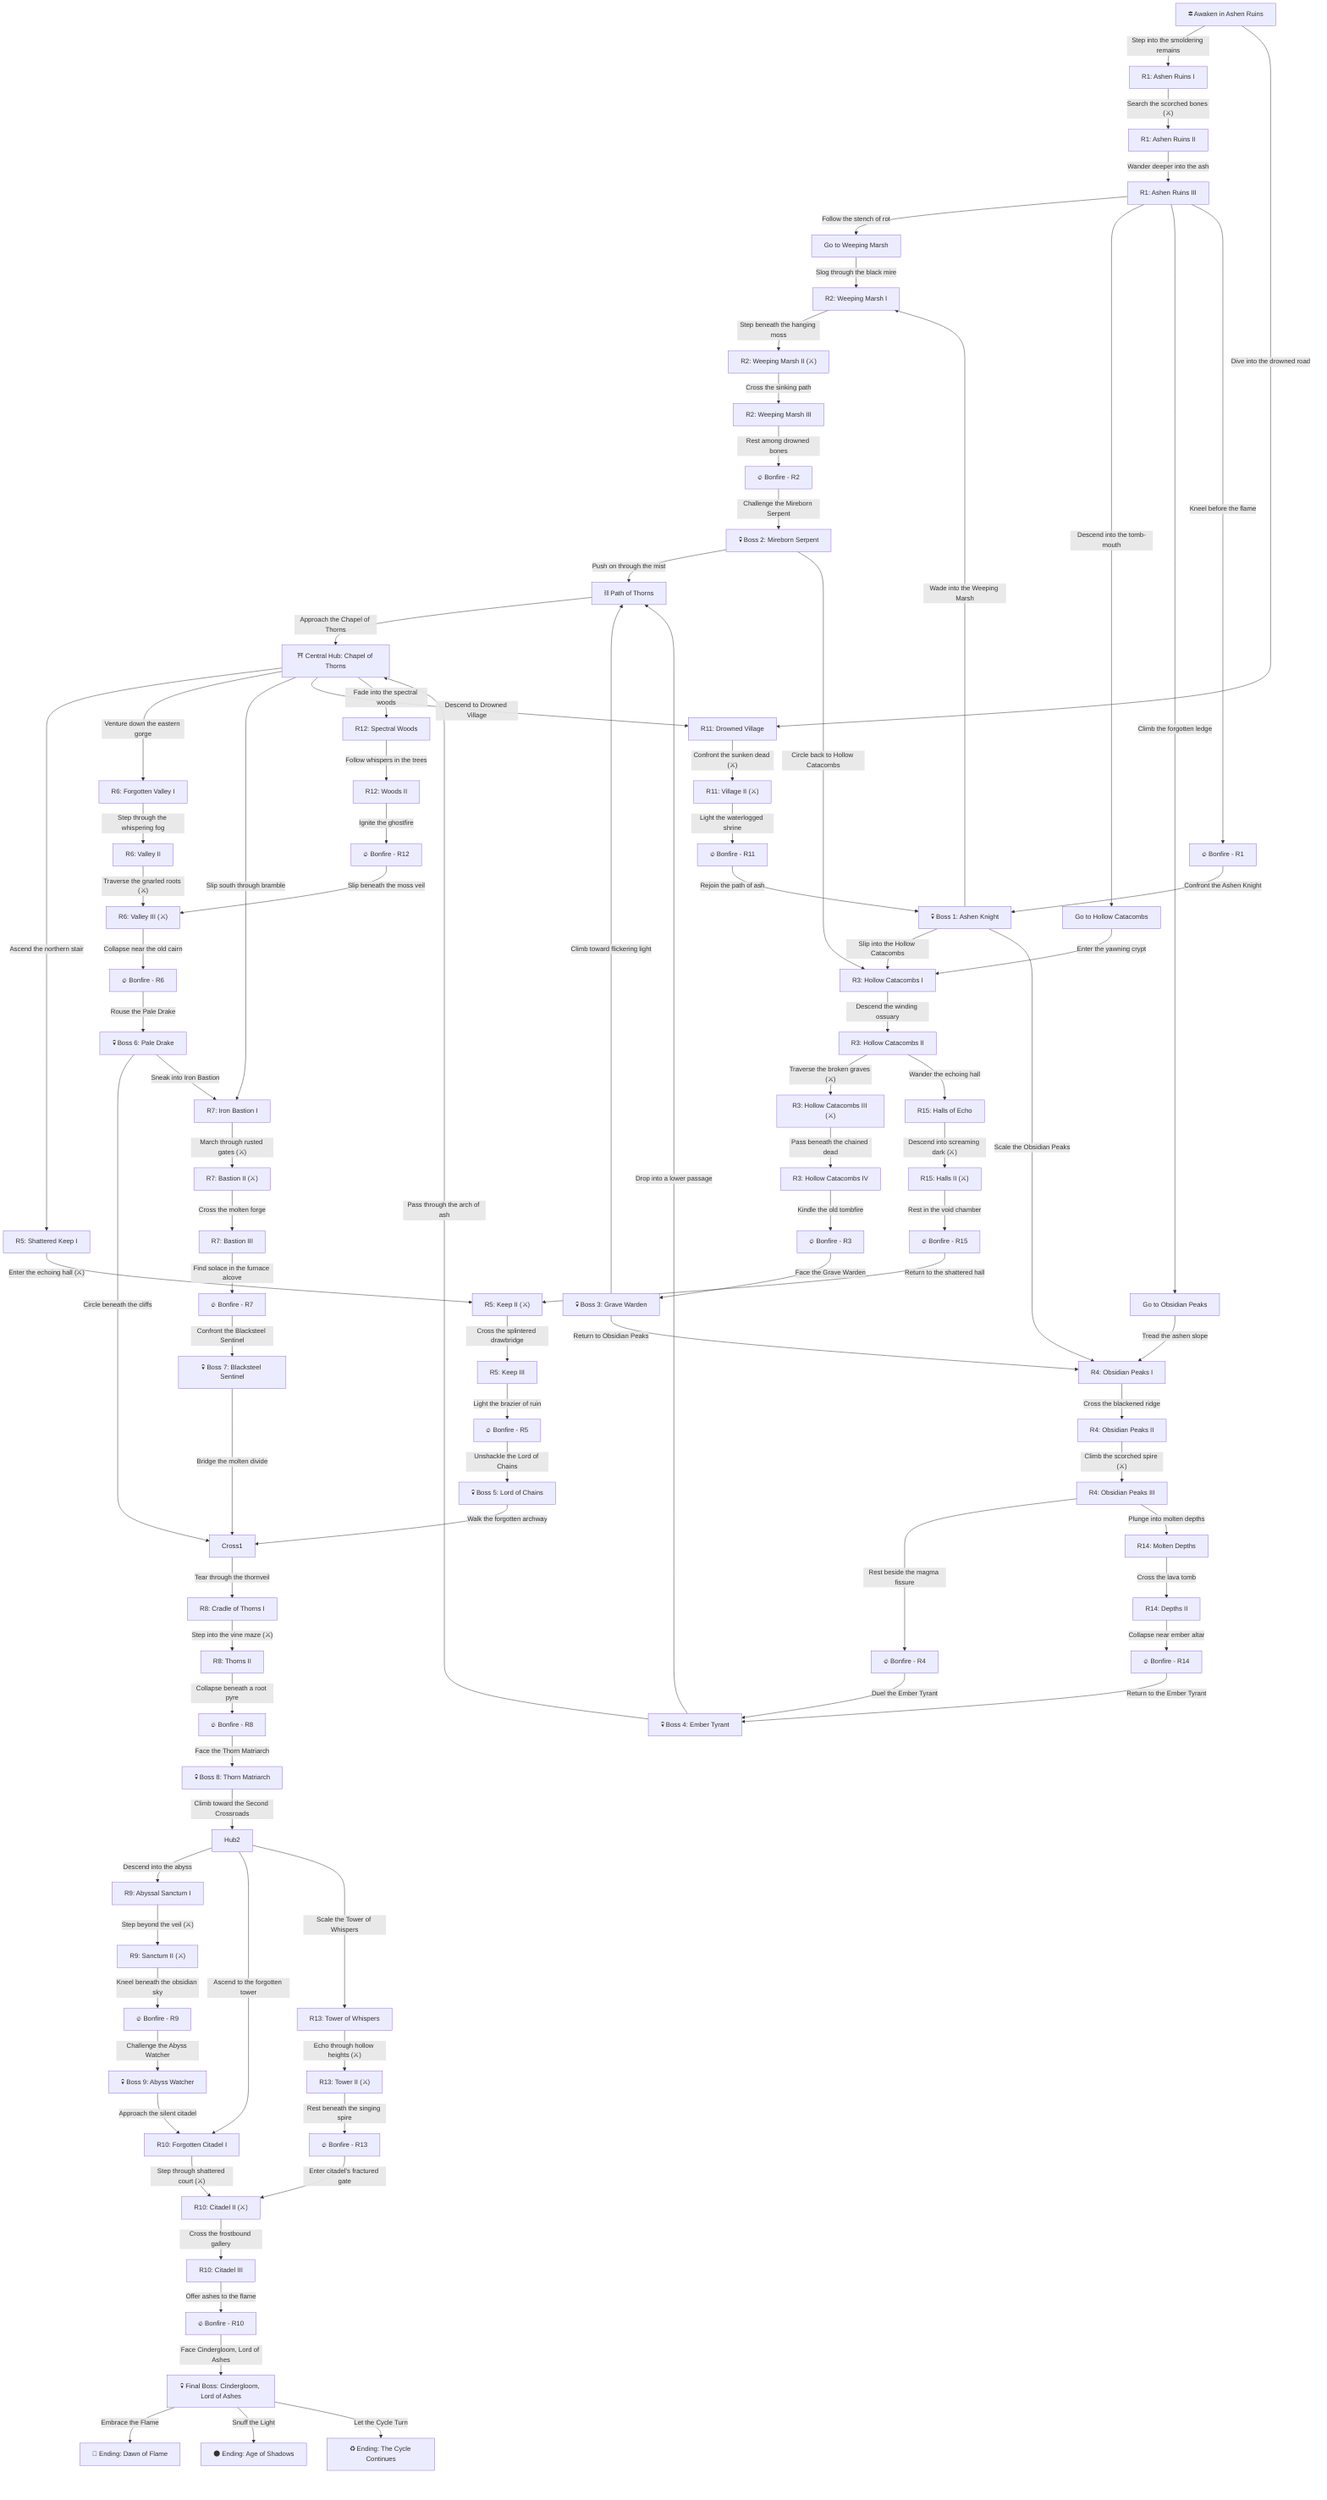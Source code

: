 graph TD

%% --- START ---
START["🔯 Awaken in Ashen Ruins"]
START -->|"Step into the smoldering remains"| R1C1["R1: Ashen Ruins I"]
R1C1 -->|"Search the scorched bones (⚔️)"| R1C2["R1: Ashen Ruins II"]
R1C2 -->|"Wander deeper into the ash"| R1C3["R1: Ashen Ruins III"]
R1C3 -->|"Follow the stench of rot"| R1A["Go to Weeping Marsh"]
R1C3 -->|"Descend into the tomb-mouth"| R1B["Go to Hollow Catacombs"]
R1C3 -->|"Climb the forgotten ledge"| R1C["Go to Obsidian Peaks"]
R1C3 -->|"Kneel before the flame"| BON1["🔥 Bonfire - R1"]
BON1 -->|"Confront the Ashen Knight"| B1["💀 Boss 1: Ashen Knight"]
B1 -->|"Wade into the Weeping Marsh"| R2C1["R2: Weeping Marsh I"]
B1 -->|"Slip into the Hollow Catacombs"| R3C1["R3: Hollow Catacombs I"]
B1 -->|"Scale the Obsidian Peaks"| R4C1["R4: Obsidian Peaks I"]

%% --- REGION 2: Weeping Marsh ---
R1A -->|"Slog through the black mire"| R2C1
R2C1 -->|"Step beneath the hanging moss"| R2C2["R2: Weeping Marsh II (⚔️)"]
R2C2 -->|"Cross the sinking path"| R2C3["R2: Weeping Marsh III"]
R2C3 -->|"Rest among drowned bones"| BON2["🔥 Bonfire - R2"]
BON2 -->|"Challenge the Mireborn Serpent"| B2["💀 Boss 2: Mireborn Serpent"]
B2 -->|"Push on through the mist"| R3Entry["⛓ Path of Thorns"]
B2 -->|"Circle back to Hollow Catacombs"| R3C1

%% --- REGION 3: Hollow Catacombs ---
R1B -->|"Enter the yawning crypt"| R3C1
R3C1 -->|"Descend the winding ossuary"| R3C2["R3: Hollow Catacombs II"]
R3C2 -->|"Traverse the broken graves (⚔️)"| R3C3["R3: Hollow Catacombs III (⚔️)"]
R3C3 -->|"Pass beneath the chained dead"| R3C4["R3: Hollow Catacombs IV"]
R3C4 -->|"Kindle the old tombfire"| BON3["🔥 Bonfire - R3"]
BON3 -->|"Face the Grave Warden"| B3["💀 Boss 3: Grave Warden"]
B3 -->|"Climb toward flickering light"| R3Entry
B3 -->|"Return to Obsidian Peaks"| R4C1

%% --- REGION 4: Obsidian Peaks ---
R1C -->|"Tread the ashen slope"| R4C1
R4C1 -->|"Cross the blackened ridge"| R4C2["R4: Obsidian Peaks II"]
R4C2 -->|"Climb the scorched spire (⚔️)"| R4C3["R4: Obsidian Peaks III"]
R4C3 -->|"Rest beside the magma fissure"| BON4["🔥 Bonfire - R4"]
BON4 -->|"Duel the Ember Tyrant"| B4["💀 Boss 4: Ember Tyrant"]
B4 -->|"Drop into a lower passage"| R3Entry
B4 -->|"Pass through the arch of ash"| Hub1

%% --- HUB ENTRY ---
R3Entry -->|"Approach the Chapel of Thorns"| Hub1["⛩️ Central Hub: Chapel of Thorns"]
Hub1 -->|"Ascend the northern stair"| R5C1
Hub1 -->|"Venture down the eastern gorge"| R6C1
Hub1 -->|"Slip south through bramble"| R7C1
Hub1 -->|"Descend to Drowned Village"| R11C1

%% --- REGION 5: Shattered Keep ---
R5C1["R5: Shattered Keep I"]
R5C1 -->|"Enter the echoing hall (⚔️)"| R5C2["R5: Keep II (⚔️)"]
R5C2 -->|"Cross the splintered drawbridge"| R5C3["R5: Keep III"]
R5C3 -->|"Light the brazier of ruin"| BON5["🔥 Bonfire - R5"]
BON5 -->|"Unshackle the Lord of Chains"| B5["💀 Boss 5: Lord of Chains"]
B5 -->|"Walk the forgotten archway"| Cross1

%% --- REGION 6: Forgotten Valley ---
R6C1["R6: Forgotten Valley I"]
R6C1 -->|"Step through the whispering fog"| R6C2["R6: Valley II"]
R6C2 -->|"Traverse the gnarled roots (⚔️)"| R6C3["R6: Valley III (⚔️)"]
R6C3 -->|"Collapse near the old cairn"| BON6["🔥 Bonfire - R6"]
BON6 -->|"Rouse the Pale Drake"| B6["💀 Boss 6: Pale Drake"]
B6 -->|"Circle beneath the cliffs"| Cross1
B6 -->|"Sneak into Iron Bastion"| R7C1

%% --- REGION 7: Iron Bastion ---
R7C1["R7: Iron Bastion I"]
R7C1 -->|"March through rusted gates (⚔️)"| R7C2["R7: Bastion II (⚔️)"]
R7C2 -->|"Cross the molten forge"| R7C3["R7: Bastion III"]
R7C3 -->|"Find solace in the furnace alcove"| BON7["🔥 Bonfire - R7"]
BON7 -->|"Confront the Blacksteel Sentinel"| B7["💀 Boss 7: Blacksteel Sentinel"]
B7 -->|"Bridge the molten divide"| Cross1

%% --- REGION 8: Cradle of Thorns ---
Cross1 -->|"Tear through the thornveil"| R8C1["R8: Cradle of Thorns I"]
R8C1 -->|"Step into the vine maze (⚔️)"| R8C2["R8: Thorns II"]
R8C2 -->|"Collapse beneath a root pyre"| BON8["🔥 Bonfire - R8"]
BON8 -->|"Face the Thorn Matriarch"| B8["💀 Boss 8: Thorn Matriarch"]
B8 -->|"Climb toward the Second Crossroads"| Hub2

%% --- REGION 9: Abyssal Sanctum ---
Hub2 -->|"Descend into the abyss"| R9C1["R9: Abyssal Sanctum I"]
R9C1 -->|"Step beyond the veil (⚔️)"| R9C2["R9: Sanctum II (⚔️)"]
R9C2 -->|"Kneel beneath the obsidian sky"| BON9["🔥 Bonfire - R9"]
BON9 -->|"Challenge the Abyss Watcher"| B9["💀 Boss 9: Abyss Watcher"]
B9 -->|"Approach the silent citadel"| R10C1

%% --- REGION 10: Forgotten Citadel ---
Hub2 -->|"Ascend to the forgotten tower"| R10C1["R10: Forgotten Citadel I"]
R10C1 -->|"Step through shattered court (⚔️)"| R10C2["R10: Citadel II (⚔️)"]
R10C2 -->|"Cross the frostbound gallery"| R10C3["R10: Citadel III"]
R10C3 -->|"Offer ashes to the flame"| BON10["🔥 Bonfire - R10"]
BON10 -->|"Face Cindergloom, Lord of Ashes"| FINAL["💀 Final Boss: Cindergloom, Lord of Ashes"]

%% --- POST-GAME ---
FINAL -->|"Embrace the Flame"| END1["🌅 Ending: Dawn of Flame"]
FINAL -->|"Snuff the Light"| END2["🌑 Ending: Age of Shadows"]
FINAL -->|"Let the Cycle Turn"| END3["♻️ Ending: The Cycle Continues"]

%% --- OPTIONAL REGIONS ---
START -->|"Dive into the drowned road"| R11C1["R11: Drowned Village"]
R11C1 -->|"Confront the sunken dead (⚔️)"| R11C2["R11: Village II (⚔️)"]
R11C2 -->|"Light the waterlogged shrine"| BON11["🔥 Bonfire - R11"]
BON11 -->|"Rejoin the path of ash"| B1

Hub1 -->|"Fade into the spectral woods"| R12C1["R12: Spectral Woods"]
R12C1 -->|"Follow whispers in the trees"| R12C2["R12: Woods II"]
R12C2 -->|"Ignite the ghostfire"| BON12["🔥 Bonfire - R12"]
BON12 -->|"Slip beneath the moss veil"| R6C3

Hub2 -->|"Scale the Tower of Whispers"| R13C1["R13: Tower of Whispers"]
R13C1 -->|"Echo through hollow heights (⚔️)"| R13C2["R13: Tower II (⚔️)"]
R13C2 -->|"Rest beneath the singing spire"| BON13["🔥 Bonfire - R13"]
BON13 -->|"Enter citadel's fractured gate"| R10C2

R4C3 -->|"Plunge into molten depths"| R14C1["R14: Molten Depths"]
R14C1 -->|"Cross the lava tomb"| R14C2["R14: Depths II"]
R14C2 -->|"Collapse near ember altar"| BON14["🔥 Bonfire - R14"]
BON14 -->|"Return to the Ember Tyrant"| B4

R3C2 -->|"Wander the echoing hall"| R15C1["R15: Halls of Echo"]
R15C1 -->|"Descend into screaming dark (⚔️)"| R15C2["R15: Halls II (⚔️)"]
R15C2 -->|"Rest in the void chamber"| BON15["🔥 Bonfire - R15"]
BON15 -->|"Return to the shattered hall"| R5C2